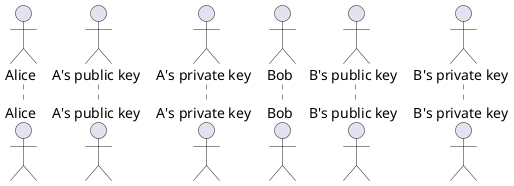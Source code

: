 @startuml

@startuml
actor Alice
actor "A's public key" as apubk
actor "A's private key" as aprivk

actor Bob
actor "B's public key" as bpubk
actor "B's private key" as bprivk
@enduml



@enduml